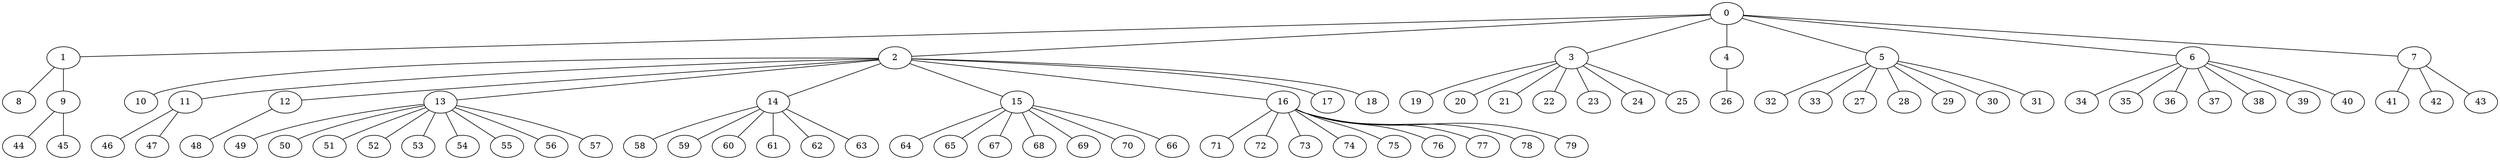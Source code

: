 
graph graphname {
    0 -- 1
0 -- 2
0 -- 3
0 -- 4
0 -- 5
0 -- 6
0 -- 7
1 -- 8
1 -- 9
2 -- 10
2 -- 11
2 -- 12
2 -- 13
2 -- 14
2 -- 15
2 -- 16
2 -- 17
2 -- 18
3 -- 19
3 -- 20
3 -- 21
3 -- 22
3 -- 23
3 -- 24
3 -- 25
4 -- 26
5 -- 32
5 -- 33
5 -- 27
5 -- 28
5 -- 29
5 -- 30
5 -- 31
6 -- 34
6 -- 35
6 -- 36
6 -- 37
6 -- 38
6 -- 39
6 -- 40
7 -- 41
7 -- 42
7 -- 43
9 -- 44
9 -- 45
11 -- 46
11 -- 47
12 -- 48
13 -- 49
13 -- 50
13 -- 51
13 -- 52
13 -- 53
13 -- 54
13 -- 55
13 -- 56
13 -- 57
14 -- 58
14 -- 59
14 -- 60
14 -- 61
14 -- 62
14 -- 63
15 -- 64
15 -- 65
15 -- 67
15 -- 68
15 -- 69
15 -- 70
15 -- 66
16 -- 71
16 -- 72
16 -- 73
16 -- 74
16 -- 75
16 -- 76
16 -- 77
16 -- 78
16 -- 79

}
